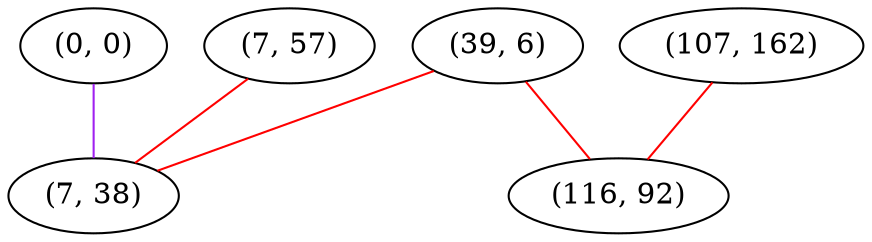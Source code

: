 graph "" {
"(0, 0)";
"(107, 162)";
"(39, 6)";
"(7, 57)";
"(116, 92)";
"(7, 38)";
"(0, 0)" -- "(7, 38)"  [color=purple, key=0, weight=4];
"(107, 162)" -- "(116, 92)"  [color=red, key=0, weight=1];
"(39, 6)" -- "(7, 38)"  [color=red, key=0, weight=1];
"(39, 6)" -- "(116, 92)"  [color=red, key=0, weight=1];
"(7, 57)" -- "(7, 38)"  [color=red, key=0, weight=1];
}
